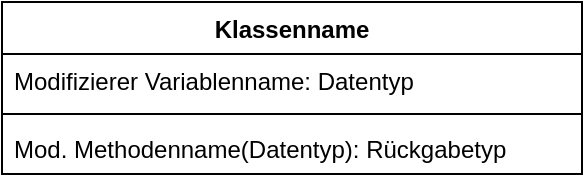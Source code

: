 <mxfile>
    <diagram id="x-2Ojmfv4tTE_3Bia4mO" name="Page-1">
        <mxGraphModel dx="1414" dy="997" grid="0" gridSize="10" guides="1" tooltips="1" connect="1" arrows="1" fold="1" page="0" pageScale="1" pageWidth="827" pageHeight="1169" math="0" shadow="0">
            <root>
                <mxCell id="0"/>
                <mxCell id="1" parent="0"/>
                <mxCell id="2" value="Klassenname" style="swimlane;fontStyle=1;align=center;verticalAlign=top;childLayout=stackLayout;horizontal=1;startSize=26;horizontalStack=0;resizeParent=1;resizeParentMax=0;resizeLast=0;collapsible=1;marginBottom=0;" parent="1" vertex="1">
                    <mxGeometry x="440" y="34" width="290" height="86" as="geometry">
                        <mxRectangle x="549" y="62" width="110" height="26" as="alternateBounds"/>
                    </mxGeometry>
                </mxCell>
                <mxCell id="3" value="Modifizierer Variablenname: Datentyp" style="text;strokeColor=none;fillColor=none;align=left;verticalAlign=top;spacingLeft=4;spacingRight=4;overflow=hidden;rotatable=0;points=[[0,0.5],[1,0.5]];portConstraint=eastwest;" parent="2" vertex="1">
                    <mxGeometry y="26" width="290" height="26" as="geometry"/>
                </mxCell>
                <mxCell id="6" value="" style="line;strokeWidth=1;fillColor=none;align=left;verticalAlign=middle;spacingTop=-1;spacingLeft=3;spacingRight=3;rotatable=0;labelPosition=right;points=[];portConstraint=eastwest;" parent="2" vertex="1">
                    <mxGeometry y="52" width="290" height="8" as="geometry"/>
                </mxCell>
                <mxCell id="7" value="Mod. Methodenname(Datentyp): Rückgabetyp" style="text;strokeColor=none;fillColor=none;align=left;verticalAlign=top;spacingLeft=4;spacingRight=4;overflow=hidden;rotatable=0;points=[[0,0.5],[1,0.5]];portConstraint=eastwest;" parent="2" vertex="1">
                    <mxGeometry y="60" width="290" height="26" as="geometry"/>
                </mxCell>
            </root>
        </mxGraphModel>
    </diagram>
</mxfile>